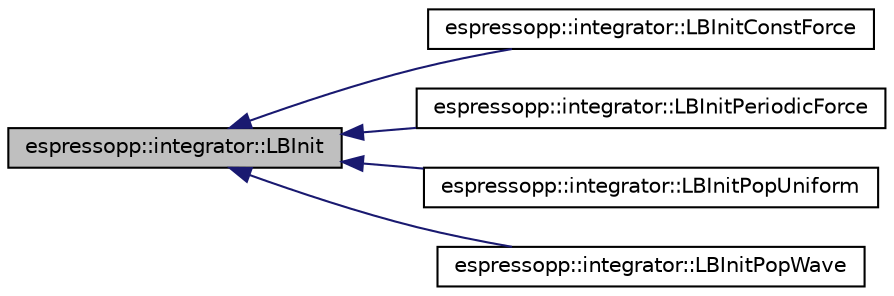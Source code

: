 digraph G
{
  edge [fontname="Helvetica",fontsize="10",labelfontname="Helvetica",labelfontsize="10"];
  node [fontname="Helvetica",fontsize="10",shape=record];
  rankdir="LR";
  Node1 [label="espressopp::integrator::LBInit",height=0.2,width=0.4,color="black", fillcolor="grey75", style="filled" fontcolor="black"];
  Node1 -> Node2 [dir="back",color="midnightblue",fontsize="10",style="solid",fontname="Helvetica"];
  Node2 [label="espressopp::integrator::LBInitConstForce",height=0.2,width=0.4,color="black", fillcolor="white", style="filled",URL="$classespressopp_1_1integrator_1_1LBInitConstForce.html"];
  Node1 -> Node3 [dir="back",color="midnightblue",fontsize="10",style="solid",fontname="Helvetica"];
  Node3 [label="espressopp::integrator::LBInitPeriodicForce",height=0.2,width=0.4,color="black", fillcolor="white", style="filled",URL="$classespressopp_1_1integrator_1_1LBInitPeriodicForce.html"];
  Node1 -> Node4 [dir="back",color="midnightblue",fontsize="10",style="solid",fontname="Helvetica"];
  Node4 [label="espressopp::integrator::LBInitPopUniform",height=0.2,width=0.4,color="black", fillcolor="white", style="filled",URL="$classespressopp_1_1integrator_1_1LBInitPopUniform.html"];
  Node1 -> Node5 [dir="back",color="midnightblue",fontsize="10",style="solid",fontname="Helvetica"];
  Node5 [label="espressopp::integrator::LBInitPopWave",height=0.2,width=0.4,color="black", fillcolor="white", style="filled",URL="$classespressopp_1_1integrator_1_1LBInitPopWave.html"];
}
